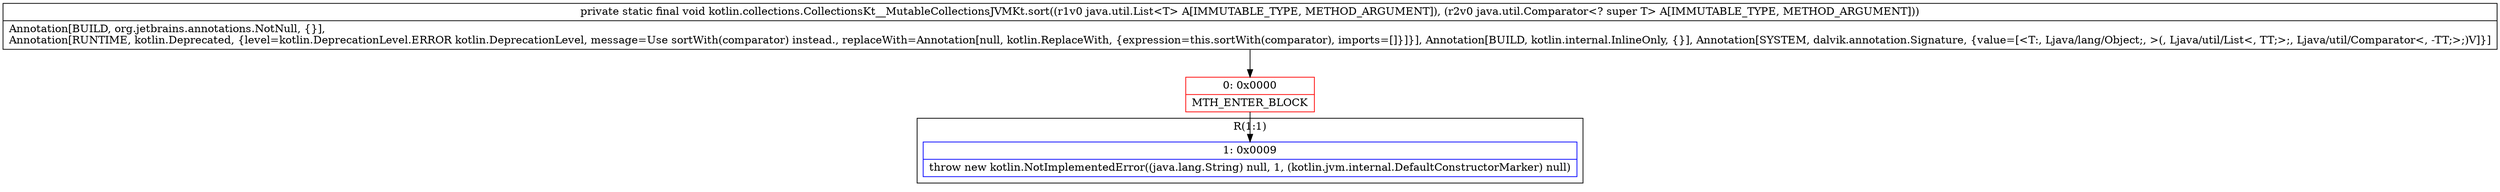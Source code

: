 digraph "CFG forkotlin.collections.CollectionsKt__MutableCollectionsJVMKt.sort(Ljava\/util\/List;Ljava\/util\/Comparator;)V" {
subgraph cluster_Region_1142107578 {
label = "R(1:1)";
node [shape=record,color=blue];
Node_1 [shape=record,label="{1\:\ 0x0009|throw new kotlin.NotImplementedError((java.lang.String) null, 1, (kotlin.jvm.internal.DefaultConstructorMarker) null)\l}"];
}
Node_0 [shape=record,color=red,label="{0\:\ 0x0000|MTH_ENTER_BLOCK\l}"];
MethodNode[shape=record,label="{private static final void kotlin.collections.CollectionsKt__MutableCollectionsJVMKt.sort((r1v0 java.util.List\<T\> A[IMMUTABLE_TYPE, METHOD_ARGUMENT]), (r2v0 java.util.Comparator\<? super T\> A[IMMUTABLE_TYPE, METHOD_ARGUMENT]))  | Annotation[BUILD, org.jetbrains.annotations.NotNull, \{\}], \lAnnotation[RUNTIME, kotlin.Deprecated, \{level=kotlin.DeprecationLevel.ERROR kotlin.DeprecationLevel, message=Use sortWith(comparator) instead., replaceWith=Annotation[null, kotlin.ReplaceWith, \{expression=this.sortWith(comparator), imports=[]\}]\}], Annotation[BUILD, kotlin.internal.InlineOnly, \{\}], Annotation[SYSTEM, dalvik.annotation.Signature, \{value=[\<T:, Ljava\/lang\/Object;, \>(, Ljava\/util\/List\<, TT;\>;, Ljava\/util\/Comparator\<, \-TT;\>;)V]\}]\l}"];
MethodNode -> Node_0;
Node_0 -> Node_1;
}

